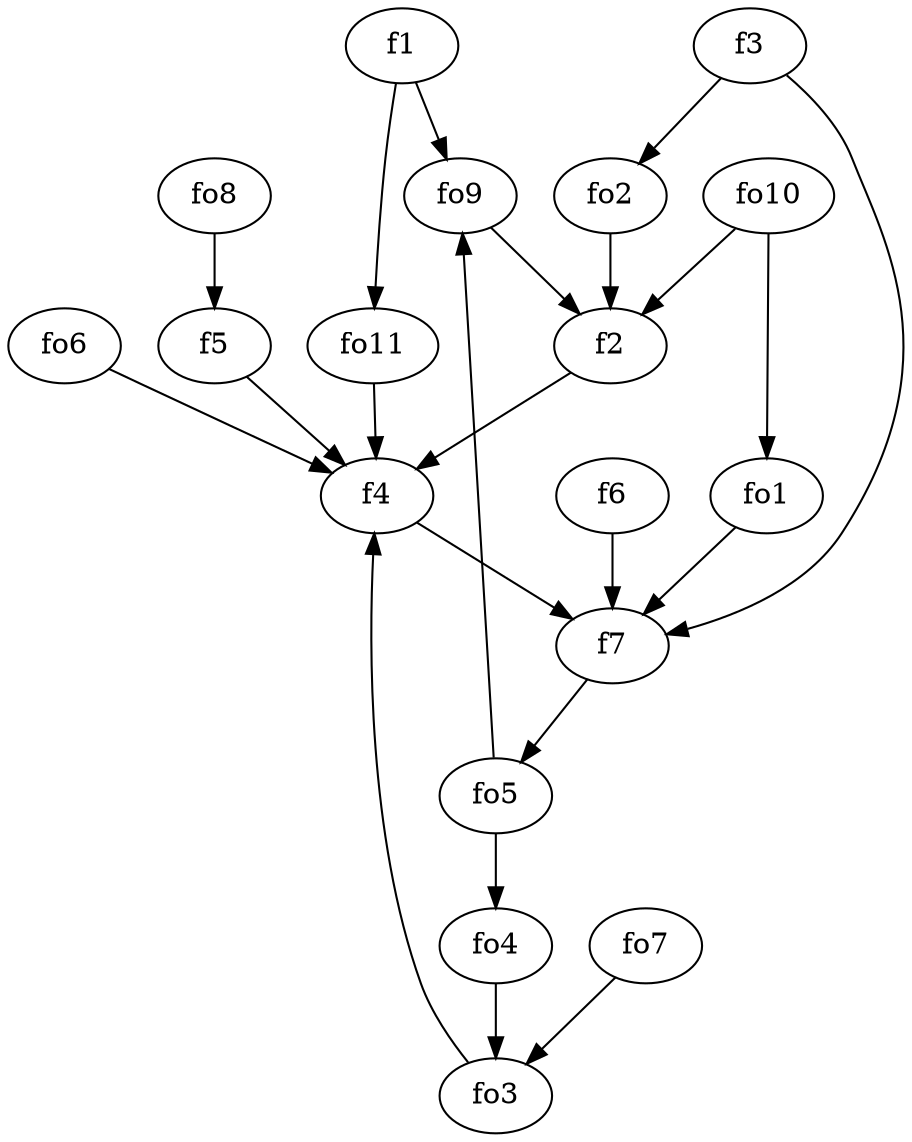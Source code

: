 strict digraph  {
f1;
f2;
f3;
f4;
f5;
f6;
f7;
fo1;
fo2;
fo3;
fo4;
fo5;
fo6;
fo7;
fo8;
fo9;
fo10;
fo11;
f1 -> fo11  [weight=2];
f1 -> fo9  [weight=2];
f2 -> f4  [weight=2];
f3 -> f7  [weight=2];
f3 -> fo2  [weight=2];
f4 -> f7  [weight=2];
f5 -> f4  [weight=2];
f6 -> f7  [weight=2];
f7 -> fo5  [weight=2];
fo1 -> f7  [weight=2];
fo2 -> f2  [weight=2];
fo3 -> f4  [weight=2];
fo4 -> fo3  [weight=2];
fo5 -> fo4  [weight=2];
fo5 -> fo9  [weight=2];
fo6 -> f4  [weight=2];
fo7 -> fo3  [weight=2];
fo8 -> f5  [weight=2];
fo9 -> f2  [weight=2];
fo10 -> fo1  [weight=2];
fo10 -> f2  [weight=2];
fo11 -> f4  [weight=2];
}
